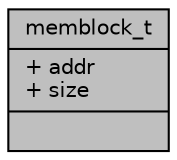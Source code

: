 digraph "memblock_t"
{
 // INTERACTIVE_SVG=YES
 // LATEX_PDF_SIZE
  bgcolor="transparent";
  edge [fontname="Helvetica",fontsize="10",labelfontname="Helvetica",labelfontsize="10"];
  node [fontname="Helvetica",fontsize="10",shape=record];
  Node1 [label="{memblock_t\n|+ addr\l+ size\l|}",height=0.2,width=0.4,color="black", fillcolor="grey75", style="filled", fontcolor="black",tooltip="memory information, start address and size in one byte."];
}
